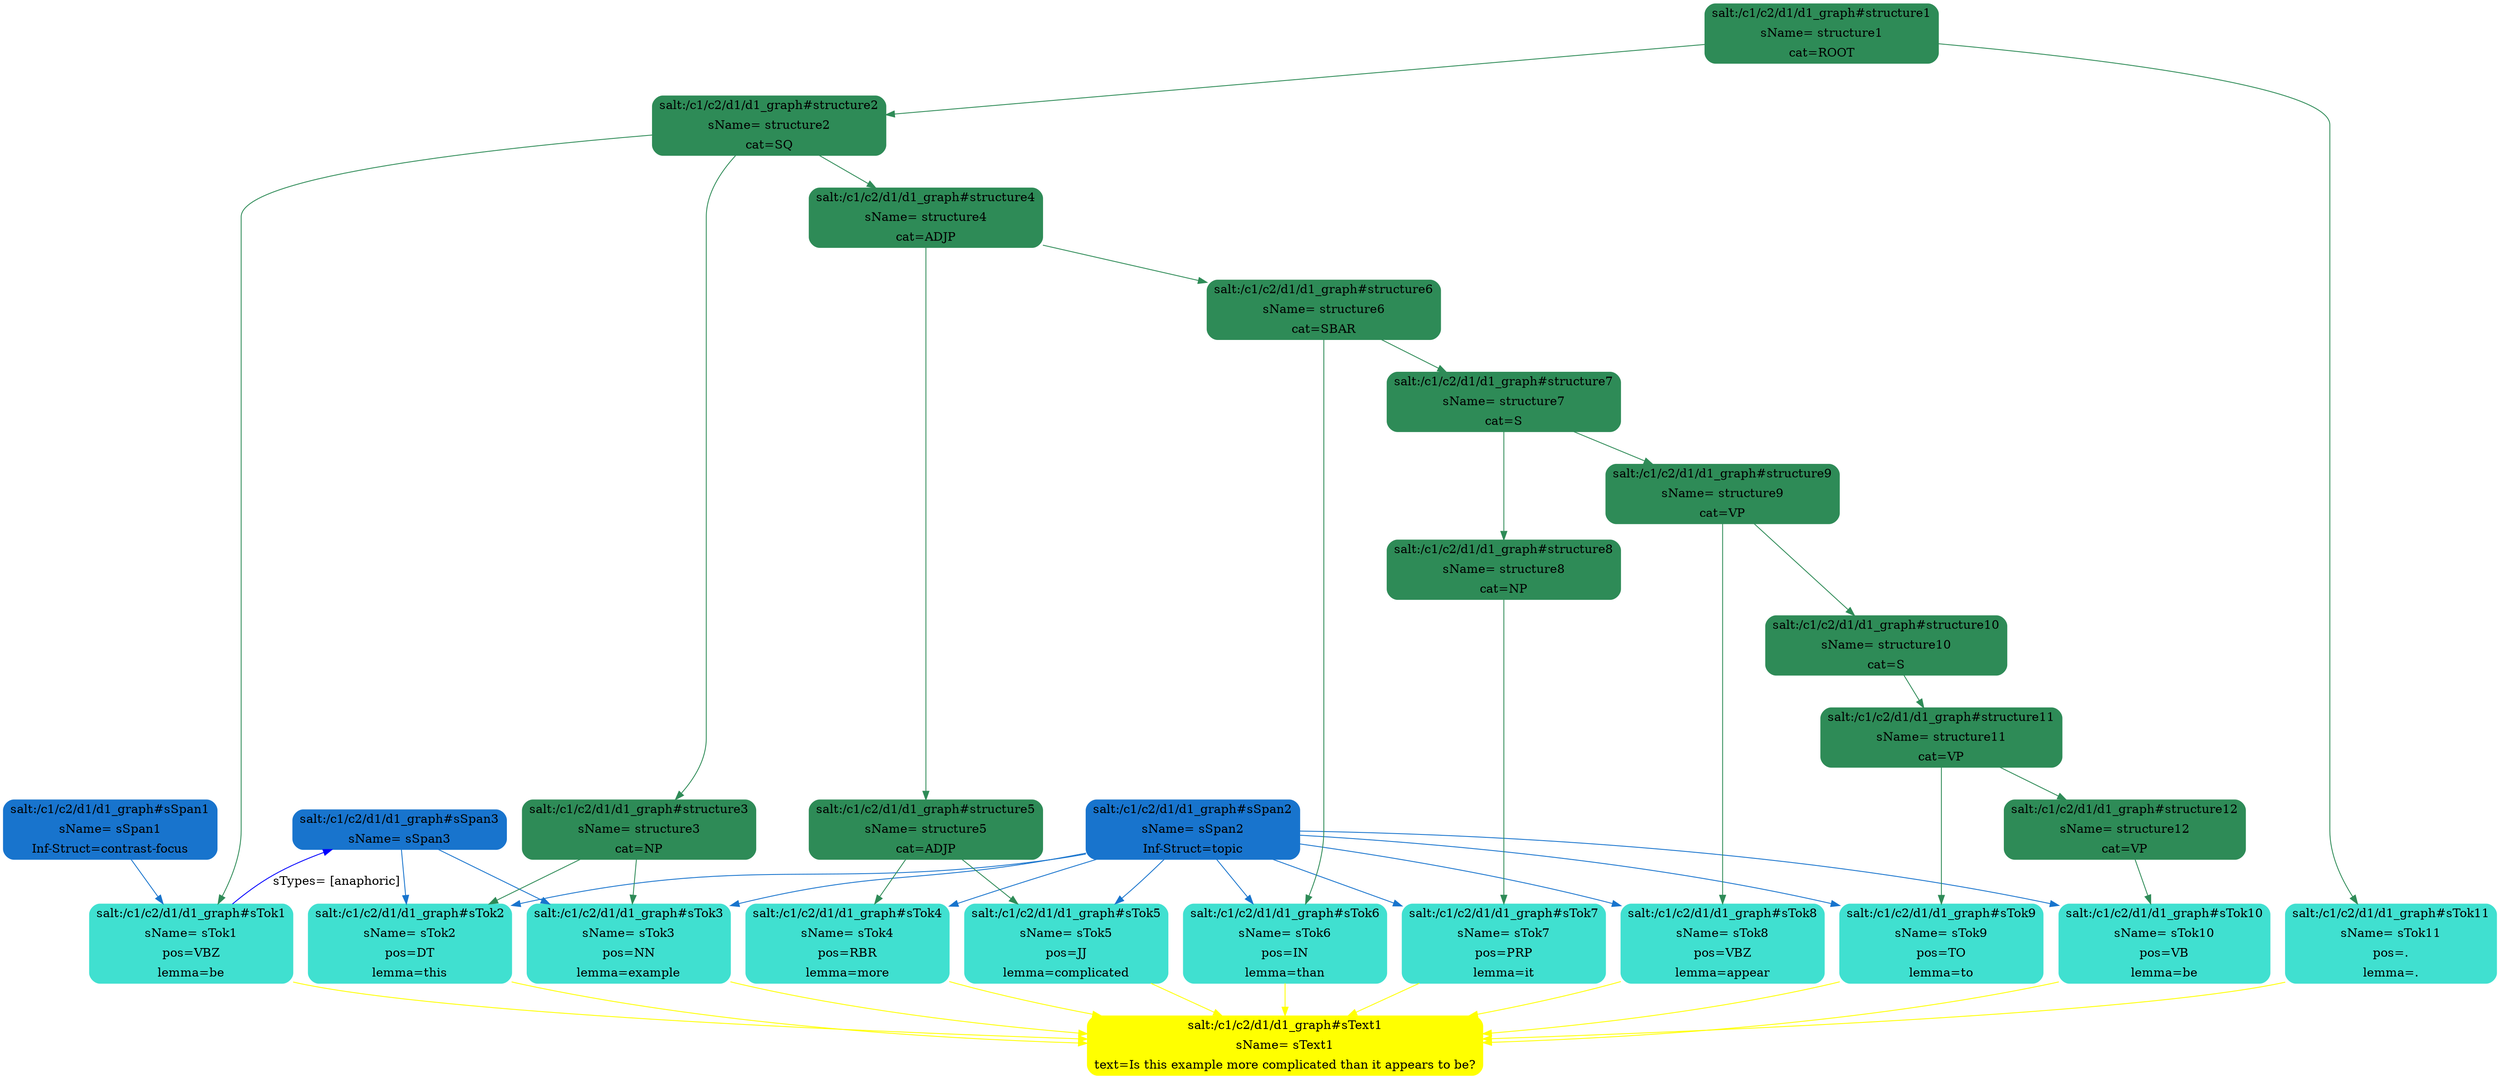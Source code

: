 digraph G {
ordering=out;
<salt:/c1/c2/d1/d1_graph#sSpan1> -> <salt:/c1/c2/d1/d1_graph#sTok1>[color=dodgerblue3,style=filled];
<salt:/c1/c2/d1/d1_graph#sTok1> -> <salt:/c1/c2/d1/d1_graph#sText1>[color=yellow,style=filled];
<salt:/c1/c2/d1/d1_graph#sTok1> -> <salt:/c1/c2/d1/d1_graph#sSpan3>[color=blue,style=filled,label="sTypes= [anaphoric]"];
<salt:/c1/c2/d1/d1_graph#sSpan3> -> <salt:/c1/c2/d1/d1_graph#sTok2>[color=dodgerblue3,style=filled];
<salt:/c1/c2/d1/d1_graph#sTok2> -> <salt:/c1/c2/d1/d1_graph#sText1>[color=yellow,style=filled];
<salt:/c1/c2/d1/d1_graph#sSpan3> -> <salt:/c1/c2/d1/d1_graph#sTok3>[color=dodgerblue3,style=filled];
<salt:/c1/c2/d1/d1_graph#sTok3> -> <salt:/c1/c2/d1/d1_graph#sText1>[color=yellow,style=filled];
<salt:/c1/c2/d1/d1_graph#sSpan2> -> <salt:/c1/c2/d1/d1_graph#sTok2>[color=dodgerblue3,style=filled];
<salt:/c1/c2/d1/d1_graph#sSpan2> -> <salt:/c1/c2/d1/d1_graph#sTok3>[color=dodgerblue3,style=filled];
<salt:/c1/c2/d1/d1_graph#sSpan2> -> <salt:/c1/c2/d1/d1_graph#sTok4>[color=dodgerblue3,style=filled];
<salt:/c1/c2/d1/d1_graph#sTok4> -> <salt:/c1/c2/d1/d1_graph#sText1>[color=yellow,style=filled];
<salt:/c1/c2/d1/d1_graph#sSpan2> -> <salt:/c1/c2/d1/d1_graph#sTok5>[color=dodgerblue3,style=filled];
<salt:/c1/c2/d1/d1_graph#sTok5> -> <salt:/c1/c2/d1/d1_graph#sText1>[color=yellow,style=filled];
<salt:/c1/c2/d1/d1_graph#sSpan2> -> <salt:/c1/c2/d1/d1_graph#sTok6>[color=dodgerblue3,style=filled];
<salt:/c1/c2/d1/d1_graph#sTok6> -> <salt:/c1/c2/d1/d1_graph#sText1>[color=yellow,style=filled];
<salt:/c1/c2/d1/d1_graph#sSpan2> -> <salt:/c1/c2/d1/d1_graph#sTok7>[color=dodgerblue3,style=filled];
<salt:/c1/c2/d1/d1_graph#sTok7> -> <salt:/c1/c2/d1/d1_graph#sText1>[color=yellow,style=filled];
<salt:/c1/c2/d1/d1_graph#sSpan2> -> <salt:/c1/c2/d1/d1_graph#sTok8>[color=dodgerblue3,style=filled];
<salt:/c1/c2/d1/d1_graph#sTok8> -> <salt:/c1/c2/d1/d1_graph#sText1>[color=yellow,style=filled];
<salt:/c1/c2/d1/d1_graph#sSpan2> -> <salt:/c1/c2/d1/d1_graph#sTok9>[color=dodgerblue3,style=filled];
<salt:/c1/c2/d1/d1_graph#sTok9> -> <salt:/c1/c2/d1/d1_graph#sText1>[color=yellow,style=filled];
<salt:/c1/c2/d1/d1_graph#sSpan2> -> <salt:/c1/c2/d1/d1_graph#sTok10>[color=dodgerblue3,style=filled];
<salt:/c1/c2/d1/d1_graph#sTok10> -> <salt:/c1/c2/d1/d1_graph#sText1>[color=yellow,style=filled];
<salt:/c1/c2/d1/d1_graph#structure1> -> <salt:/c1/c2/d1/d1_graph#structure2>[color=seagreen,style=filled];
<salt:/c1/c2/d1/d1_graph#structure2> -> <salt:/c1/c2/d1/d1_graph#sTok1>[color=seagreen,style=filled];
<salt:/c1/c2/d1/d1_graph#structure2> -> <salt:/c1/c2/d1/d1_graph#structure3>[color=seagreen,style=filled];
<salt:/c1/c2/d1/d1_graph#structure3> -> <salt:/c1/c2/d1/d1_graph#sTok2>[color=seagreen,style=filled];
<salt:/c1/c2/d1/d1_graph#structure3> -> <salt:/c1/c2/d1/d1_graph#sTok3>[color=seagreen,style=filled];
<salt:/c1/c2/d1/d1_graph#structure2> -> <salt:/c1/c2/d1/d1_graph#structure4>[color=seagreen,style=filled];
<salt:/c1/c2/d1/d1_graph#structure4> -> <salt:/c1/c2/d1/d1_graph#structure5>[color=seagreen,style=filled];
<salt:/c1/c2/d1/d1_graph#structure5> -> <salt:/c1/c2/d1/d1_graph#sTok4>[color=seagreen,style=filled];
<salt:/c1/c2/d1/d1_graph#structure5> -> <salt:/c1/c2/d1/d1_graph#sTok5>[color=seagreen,style=filled];
<salt:/c1/c2/d1/d1_graph#structure4> -> <salt:/c1/c2/d1/d1_graph#structure6>[color=seagreen,style=filled];
<salt:/c1/c2/d1/d1_graph#structure6> -> <salt:/c1/c2/d1/d1_graph#sTok6>[color=seagreen,style=filled];
<salt:/c1/c2/d1/d1_graph#structure6> -> <salt:/c1/c2/d1/d1_graph#structure7>[color=seagreen,style=filled];
<salt:/c1/c2/d1/d1_graph#structure7> -> <salt:/c1/c2/d1/d1_graph#structure8>[color=seagreen,style=filled];
<salt:/c1/c2/d1/d1_graph#structure8> -> <salt:/c1/c2/d1/d1_graph#sTok7>[color=seagreen,style=filled];
<salt:/c1/c2/d1/d1_graph#structure7> -> <salt:/c1/c2/d1/d1_graph#structure9>[color=seagreen,style=filled];
<salt:/c1/c2/d1/d1_graph#structure9> -> <salt:/c1/c2/d1/d1_graph#sTok8>[color=seagreen,style=filled];
<salt:/c1/c2/d1/d1_graph#structure9> -> <salt:/c1/c2/d1/d1_graph#structure10>[color=seagreen,style=filled];
<salt:/c1/c2/d1/d1_graph#structure10> -> <salt:/c1/c2/d1/d1_graph#structure11>[color=seagreen,style=filled];
<salt:/c1/c2/d1/d1_graph#structure11> -> <salt:/c1/c2/d1/d1_graph#sTok9>[color=seagreen,style=filled];
<salt:/c1/c2/d1/d1_graph#structure11> -> <salt:/c1/c2/d1/d1_graph#structure12>[color=seagreen,style=filled];
<salt:/c1/c2/d1/d1_graph#structure12> -> <salt:/c1/c2/d1/d1_graph#sTok10>[color=seagreen,style=filled];
<salt:/c1/c2/d1/d1_graph#structure1> -> <salt:/c1/c2/d1/d1_graph#sTok11>[color=seagreen,style=filled];
<salt:/c1/c2/d1/d1_graph#sTok11> -> <salt:/c1/c2/d1/d1_graph#sText1>[color=yellow,style=filled];
{
rank=max;
<salt:/c1/c2/d1/d1_graph#sText1>[shape=Mrecord,color=yellow,style=filled,label="{{salt:/c1/c2/d1/d1_graph#sText1}|{sName= sText1}|{text=Is this example more complicated than it appears to be?}}"];
}
{
rank=same;
<salt:/c1/c2/d1/d1_graph#sTok1>[shape=Mrecord,color=turquoise,style=filled,label="{{salt:/c1/c2/d1/d1_graph#sTok1}|{sName= sTok1}|{pos=VBZ}|{lemma=be}}"];
<salt:/c1/c2/d1/d1_graph#sTok2>[shape=Mrecord,color=turquoise,style=filled,label="{{salt:/c1/c2/d1/d1_graph#sTok2}|{sName= sTok2}|{pos=DT}|{lemma=this}}"];
<salt:/c1/c2/d1/d1_graph#sTok3>[shape=Mrecord,color=turquoise,style=filled,label="{{salt:/c1/c2/d1/d1_graph#sTok3}|{sName= sTok3}|{pos=NN}|{lemma=example}}"];
<salt:/c1/c2/d1/d1_graph#sTok4>[shape=Mrecord,color=turquoise,style=filled,label="{{salt:/c1/c2/d1/d1_graph#sTok4}|{sName= sTok4}|{pos=RBR}|{lemma=more}}"];
<salt:/c1/c2/d1/d1_graph#sTok5>[shape=Mrecord,color=turquoise,style=filled,label="{{salt:/c1/c2/d1/d1_graph#sTok5}|{sName= sTok5}|{pos=JJ}|{lemma=complicated}}"];
<salt:/c1/c2/d1/d1_graph#sTok6>[shape=Mrecord,color=turquoise,style=filled,label="{{salt:/c1/c2/d1/d1_graph#sTok6}|{sName= sTok6}|{pos=IN}|{lemma=than}}"];
<salt:/c1/c2/d1/d1_graph#sTok7>[shape=Mrecord,color=turquoise,style=filled,label="{{salt:/c1/c2/d1/d1_graph#sTok7}|{sName= sTok7}|{pos=PRP}|{lemma=it}}"];
<salt:/c1/c2/d1/d1_graph#sTok8>[shape=Mrecord,color=turquoise,style=filled,label="{{salt:/c1/c2/d1/d1_graph#sTok8}|{sName= sTok8}|{pos=VBZ}|{lemma=appear}}"];
<salt:/c1/c2/d1/d1_graph#sTok9>[shape=Mrecord,color=turquoise,style=filled,label="{{salt:/c1/c2/d1/d1_graph#sTok9}|{sName= sTok9}|{pos=TO}|{lemma=to}}"];
<salt:/c1/c2/d1/d1_graph#sTok10>[shape=Mrecord,color=turquoise,style=filled,label="{{salt:/c1/c2/d1/d1_graph#sTok10}|{sName= sTok10}|{pos=VB}|{lemma=be}}"];
<salt:/c1/c2/d1/d1_graph#sTok11>[shape=Mrecord,color=turquoise,style=filled,label="{{salt:/c1/c2/d1/d1_graph#sTok11}|{sName= sTok11}|{pos=.}|{lemma=.}}"];
}
{
rank=same;
<salt:/c1/c2/d1/d1_graph#sSpan1>[shape=Mrecord,color=dodgerblue3,style=filled,label="{{salt:/c1/c2/d1/d1_graph#sSpan1}|{sName= sSpan1}|{Inf-Struct=contrast-focus}}"];
<salt:/c1/c2/d1/d1_graph#sSpan3>[shape=Mrecord,color=dodgerblue3,style=filled,label="{{salt:/c1/c2/d1/d1_graph#sSpan3}|{sName= sSpan3}}"];
<salt:/c1/c2/d1/d1_graph#sSpan2>[shape=Mrecord,color=dodgerblue3,style=filled,label="{{salt:/c1/c2/d1/d1_graph#sSpan2}|{sName= sSpan2}|{Inf-Struct=topic}}"];
}
<salt:/c1/c2/d1/d1_graph#structure1>[shape=Mrecord,color=seagreen,style=filled,label="{{salt:/c1/c2/d1/d1_graph#structure1}|{sName= structure1}|{cat=ROOT}}"];
<salt:/c1/c2/d1/d1_graph#structure2>[shape=Mrecord,color=seagreen,style=filled,label="{{salt:/c1/c2/d1/d1_graph#structure2}|{sName= structure2}|{cat=SQ}}"];
<salt:/c1/c2/d1/d1_graph#structure3>[shape=Mrecord,color=seagreen,style=filled,label="{{salt:/c1/c2/d1/d1_graph#structure3}|{sName= structure3}|{cat=NP}}"];
<salt:/c1/c2/d1/d1_graph#structure4>[shape=Mrecord,color=seagreen,style=filled,label="{{salt:/c1/c2/d1/d1_graph#structure4}|{sName= structure4}|{cat=ADJP}}"];
<salt:/c1/c2/d1/d1_graph#structure5>[shape=Mrecord,color=seagreen,style=filled,label="{{salt:/c1/c2/d1/d1_graph#structure5}|{sName= structure5}|{cat=ADJP}}"];
<salt:/c1/c2/d1/d1_graph#structure6>[shape=Mrecord,color=seagreen,style=filled,label="{{salt:/c1/c2/d1/d1_graph#structure6}|{sName= structure6}|{cat=SBAR}}"];
<salt:/c1/c2/d1/d1_graph#structure7>[shape=Mrecord,color=seagreen,style=filled,label="{{salt:/c1/c2/d1/d1_graph#structure7}|{sName= structure7}|{cat=S}}"];
<salt:/c1/c2/d1/d1_graph#structure8>[shape=Mrecord,color=seagreen,style=filled,label="{{salt:/c1/c2/d1/d1_graph#structure8}|{sName= structure8}|{cat=NP}}"];
<salt:/c1/c2/d1/d1_graph#structure9>[shape=Mrecord,color=seagreen,style=filled,label="{{salt:/c1/c2/d1/d1_graph#structure9}|{sName= structure9}|{cat=VP}}"];
<salt:/c1/c2/d1/d1_graph#structure10>[shape=Mrecord,color=seagreen,style=filled,label="{{salt:/c1/c2/d1/d1_graph#structure10}|{sName= structure10}|{cat=S}}"];
<salt:/c1/c2/d1/d1_graph#structure11>[shape=Mrecord,color=seagreen,style=filled,label="{{salt:/c1/c2/d1/d1_graph#structure11}|{sName= structure11}|{cat=VP}}"];
<salt:/c1/c2/d1/d1_graph#structure12>[shape=Mrecord,color=seagreen,style=filled,label="{{salt:/c1/c2/d1/d1_graph#structure12}|{sName= structure12}|{cat=VP}}"];
}
